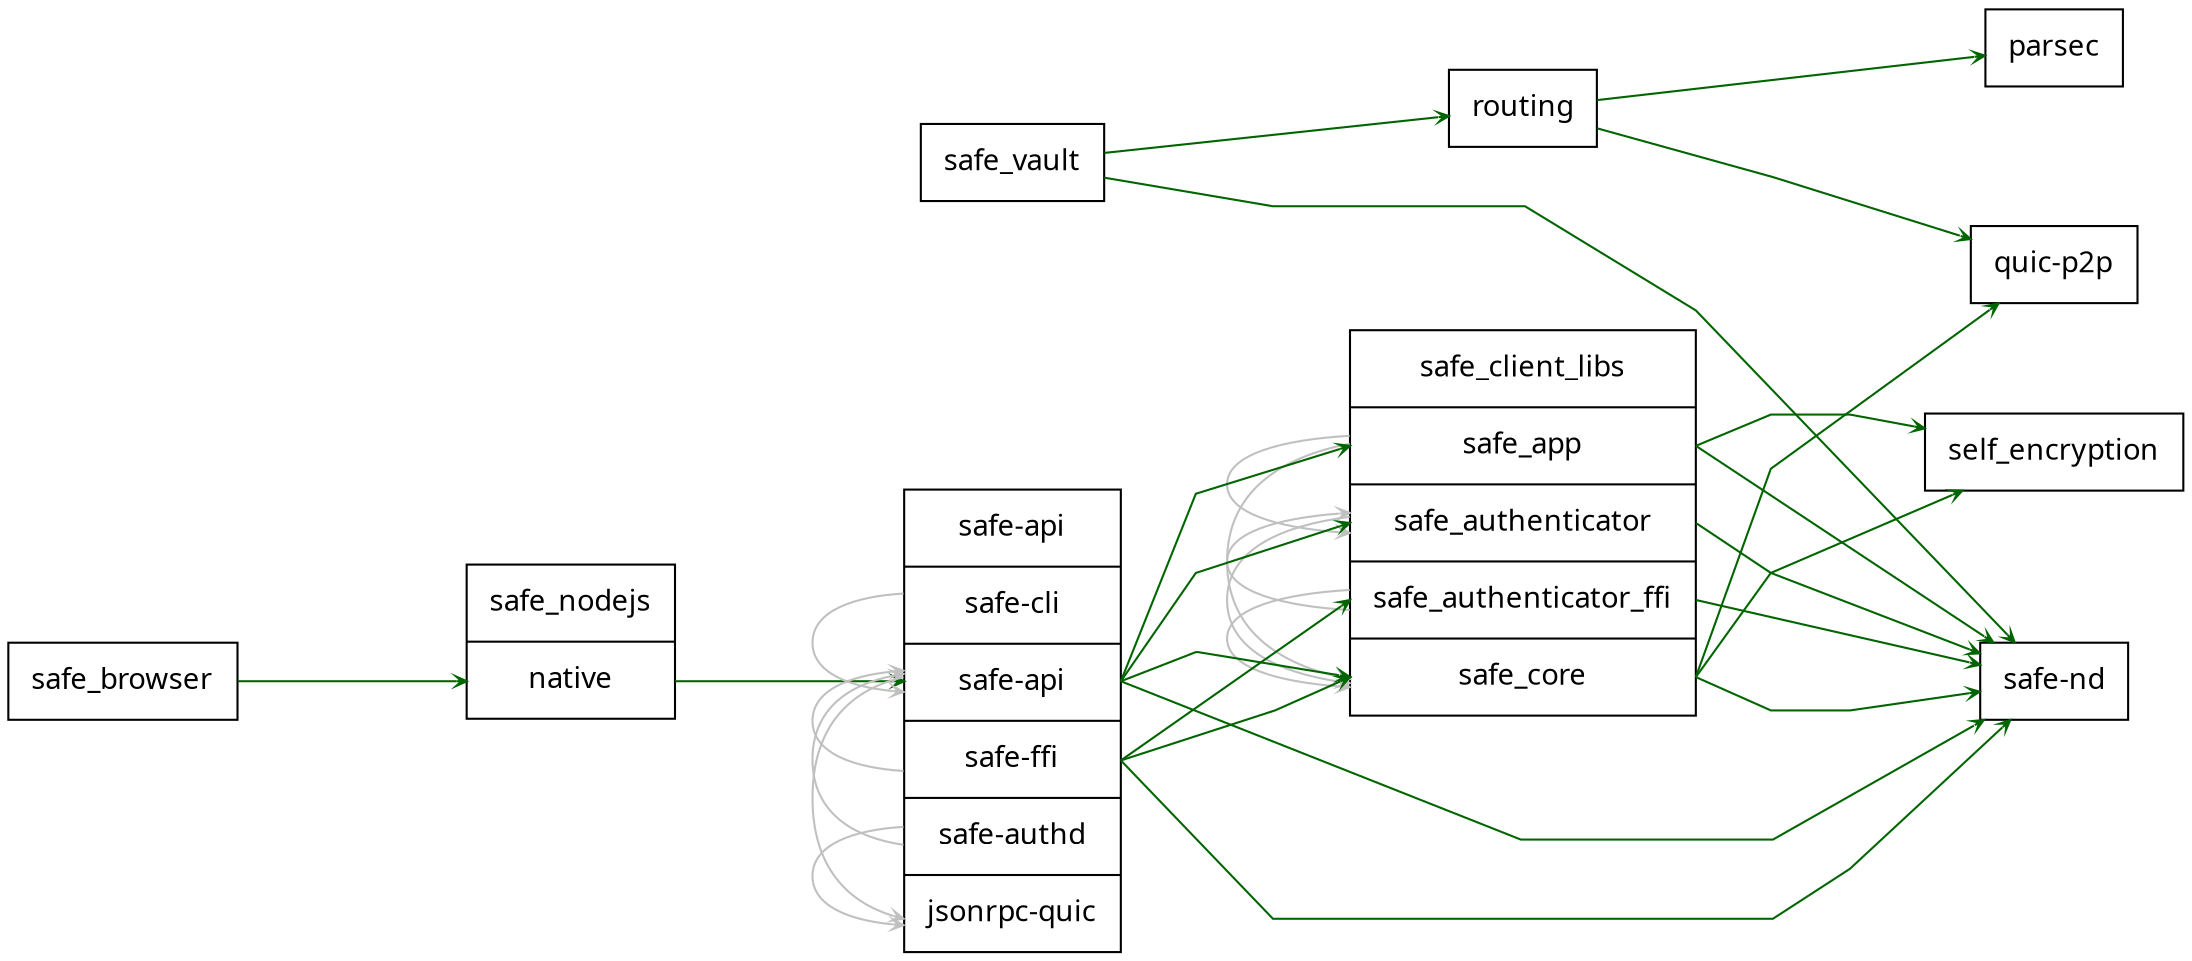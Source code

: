 digraph g {
  stylesheet = "./db.css"
  graph[
    rankdir = "LR"
    splines = "polyline"
  ];
  node[
    fontsize = "14"
    margin = 0.15
    fontname = "verdana"
    shape = "record"
  ];
  edge[
    minlen=3
    color="DarkGreen"
    arrowhead="vee"
    arrowsize=0.5
  ];

"parsec" [
  label = "<K_parsec> \N"
]

"routing" [
  label = "<K_routing> \N"
]

"safe_nodejs" [
  label = "<K_safe_nodejs> \N|<K_native> native"
]

"safe-nd" [
  label = "<K_safe-nd> \N"
]

"safe_vault" [
  label = "<K_safe_vault> \N"
]

"safe_browser" [
  label = "<K_safe_browser> \N"
]

"quic-p2p" [
  label = "<K_quic-p2p> \N"
]

"safe_client_libs" [
  label = "<K_safe_client_libs> \N|<K_safe_app> safe_app|<K_safe_authenticator> safe_authenticator|<K_safe_authenticator_ffi> safe_authenticator_ffi|<K_safe_core> safe_core"
]

"self_encryption" [
  label = "<K_self_encryption> \N"
]

"safe-api" [
  label = "\N|<K_safe-cli> safe-cli|<K_safe-api> safe-api|<K_safe-ffi> safe-ffi|<K_safe-authd> safe-authd|<K_jsonrpc-quic> jsonrpc-quic"
]

"safe_client_libs":"K_safe_app" -> "safe-nd"
"safe_client_libs":"K_safe_app" -> "safe_client_libs":"K_safe_authenticator"	[color="grey"]
"safe_client_libs":"K_safe_app" -> "safe_client_libs":"K_safe_core"	[color="grey"]
"safe_client_libs":"K_safe_app" -> "self_encryption"
"safe_client_libs":"K_safe_core" -> "quic-p2p"
"safe_client_libs":"K_safe_core" -> "safe-nd"
"safe_client_libs":"K_safe_core" -> "self_encryption"
"routing" -> "parsec"
"routing" -> "quic-p2p"
"safe-api":"K_safe-authd" -> "safe-api":"K_jsonrpc-quic"	[color="grey"]
"safe-api":"K_safe-authd" -> "safe-api":"K_safe-api"	[color="grey"]
"safe_browser" -> "safe_nodejs":"K_native"
"safe_vault" -> "routing"
"safe_vault" -> "safe-nd"
"safe-api":"K_safe-ffi" -> "safe-api":"K_safe-api"	[color="grey"]
"safe-api":"K_safe-ffi" -> "safe-nd"
"safe-api":"K_safe-ffi" -> "safe_client_libs":"K_safe_authenticator_ffi"
"safe-api":"K_safe-ffi" -> "safe_client_libs":"K_safe_core"
"safe_nodejs":"K_native" -> "safe-api":"K_safe-api"
"safe_client_libs":"K_safe_authenticator" -> "safe-nd"
"safe_client_libs":"K_safe_authenticator" -> "safe_client_libs":"K_safe_core"	[color="grey"]
"safe_client_libs":"K_safe_authenticator_ffi" -> "safe-nd"
"safe_client_libs":"K_safe_authenticator_ffi" -> "safe_client_libs":"K_safe_authenticator"	[color="grey"]
"safe_client_libs":"K_safe_authenticator_ffi" -> "safe_client_libs":"K_safe_core"	[color="grey"]
"safe-api":"K_safe-cli" -> "safe-api":"K_safe-api"	[color="grey"]
"safe-api":"K_safe-api" -> "safe-api":"K_jsonrpc-quic"	[color="grey"]
"safe-api":"K_safe-api" -> "safe-nd"
"safe-api":"K_safe-api" -> "safe_client_libs":"K_safe_app"
"safe-api":"K_safe-api" -> "safe_client_libs":"K_safe_authenticator"
"safe-api":"K_safe-api" -> "safe_client_libs":"K_safe_core"
}
